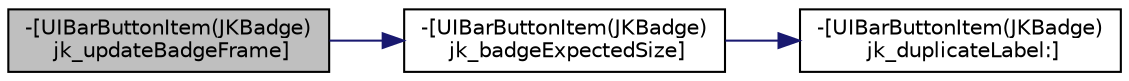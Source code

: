 digraph "-[UIBarButtonItem(JKBadge) jk_updateBadgeFrame]"
{
  edge [fontname="Helvetica",fontsize="10",labelfontname="Helvetica",labelfontsize="10"];
  node [fontname="Helvetica",fontsize="10",shape=record];
  rankdir="LR";
  Node62 [label="-[UIBarButtonItem(JKBadge)\l jk_updateBadgeFrame]",height=0.2,width=0.4,color="black", fillcolor="grey75", style="filled", fontcolor="black"];
  Node62 -> Node63 [color="midnightblue",fontsize="10",style="solid"];
  Node63 [label="-[UIBarButtonItem(JKBadge)\l jk_badgeExpectedSize]",height=0.2,width=0.4,color="black", fillcolor="white", style="filled",URL="$category_u_i_bar_button_item_07_j_k_badge_08.html#a57f7453f0fd6c5b21e49651430c8db44"];
  Node63 -> Node64 [color="midnightblue",fontsize="10",style="solid"];
  Node64 [label="-[UIBarButtonItem(JKBadge)\l jk_duplicateLabel:]",height=0.2,width=0.4,color="black", fillcolor="white", style="filled",URL="$category_u_i_bar_button_item_07_j_k_badge_08.html#a0513163bf3a362d851499ed10bb27cbd"];
}
